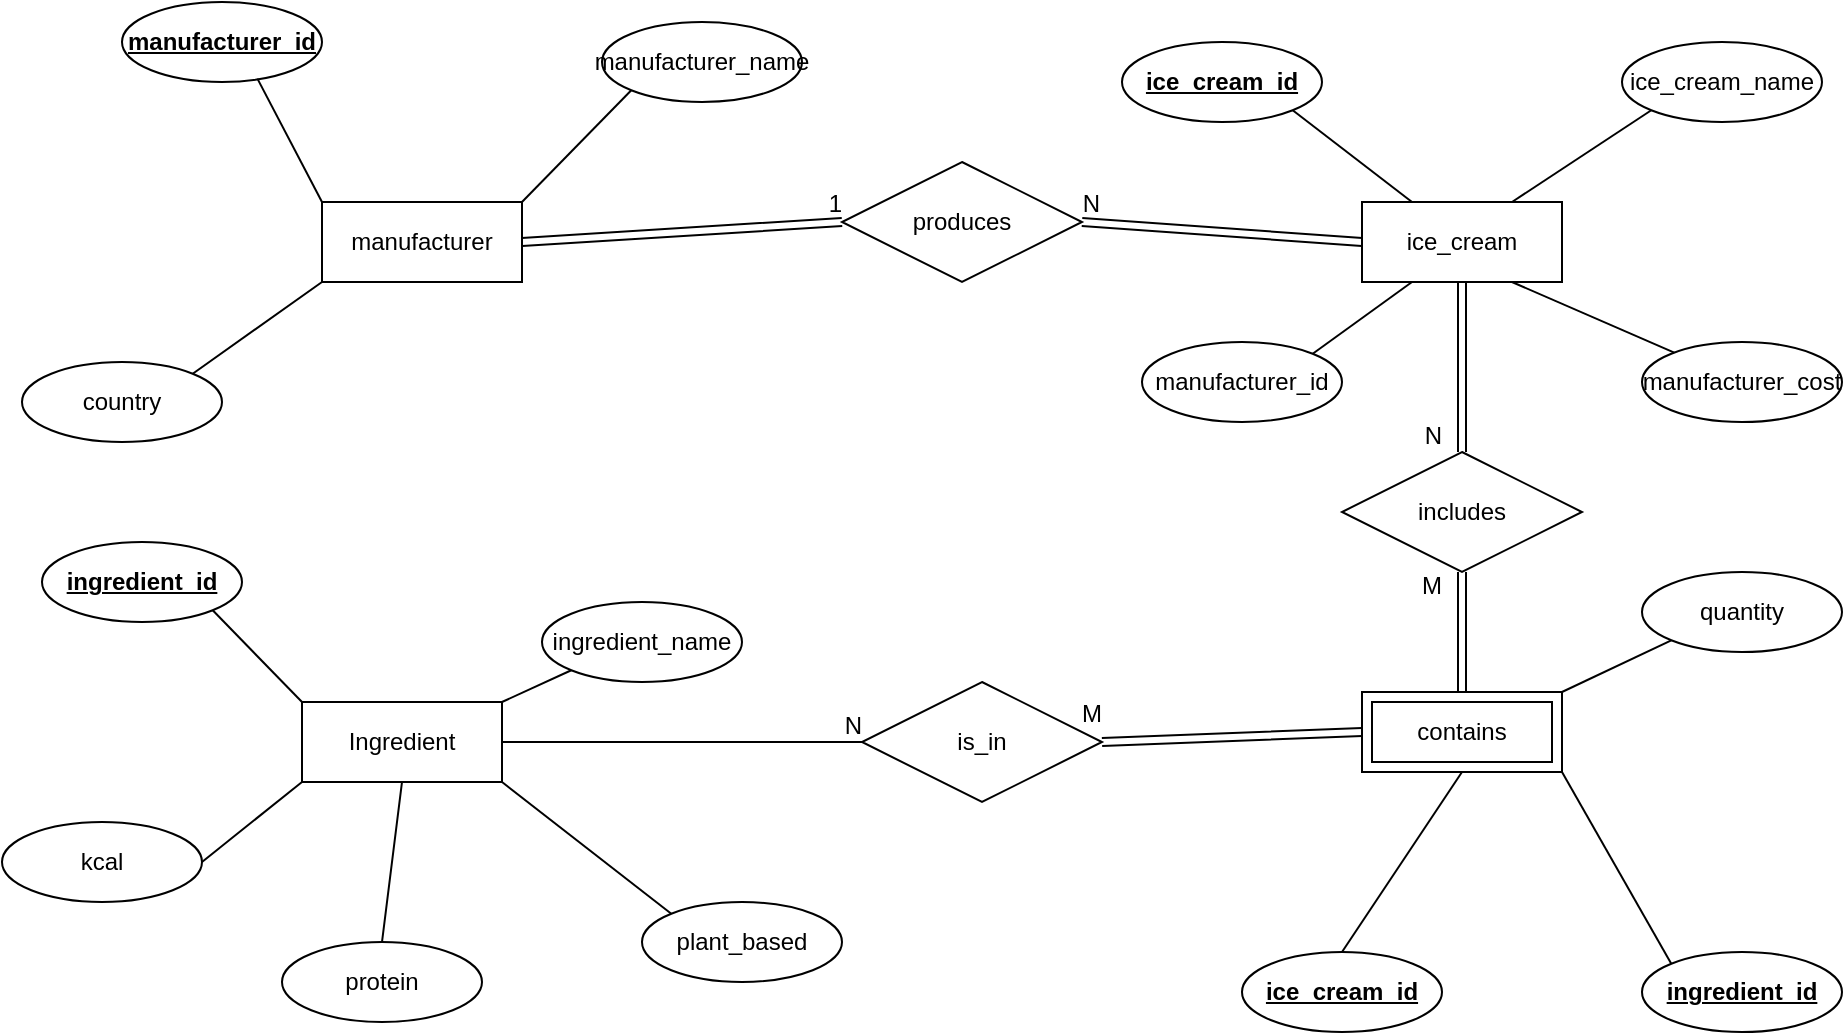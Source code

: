 <mxfile version="17.2.4" type="device"><diagram id="PEtOVyZU7467mOcwJj2y" name="Page-1"><mxGraphModel dx="1209" dy="852" grid="1" gridSize="10" guides="1" tooltips="1" connect="1" arrows="1" fold="1" page="1" pageScale="1" pageWidth="1100" pageHeight="850" math="0" shadow="0"><root><mxCell id="0"/><mxCell id="1" parent="0"/><mxCell id="49gBp7QGD6PA_y_ZjbxI-1" value="ice_cream" style="whiteSpace=wrap;html=1;align=center;" vertex="1" parent="1"><mxGeometry x="760" y="170" width="100" height="40" as="geometry"/></mxCell><mxCell id="49gBp7QGD6PA_y_ZjbxI-2" value="&lt;u&gt;&lt;b&gt;ice_cream_id&lt;/b&gt;&lt;/u&gt;" style="ellipse;whiteSpace=wrap;html=1;align=center;" vertex="1" parent="1"><mxGeometry x="640" y="90" width="100" height="40" as="geometry"/></mxCell><mxCell id="49gBp7QGD6PA_y_ZjbxI-3" value="ice_cream_name" style="ellipse;whiteSpace=wrap;html=1;align=center;" vertex="1" parent="1"><mxGeometry x="890" y="90" width="100" height="40" as="geometry"/></mxCell><mxCell id="49gBp7QGD6PA_y_ZjbxI-4" value="manufacturer_id" style="ellipse;whiteSpace=wrap;html=1;align=center;" vertex="1" parent="1"><mxGeometry x="650" y="240" width="100" height="40" as="geometry"/></mxCell><mxCell id="49gBp7QGD6PA_y_ZjbxI-6" value="manufacturer_cost" style="ellipse;whiteSpace=wrap;html=1;align=center;" vertex="1" parent="1"><mxGeometry x="900" y="240" width="100" height="40" as="geometry"/></mxCell><mxCell id="49gBp7QGD6PA_y_ZjbxI-8" value="" style="endArrow=none;html=1;rounded=0;exitX=0.75;exitY=1;exitDx=0;exitDy=0;" edge="1" parent="1" source="49gBp7QGD6PA_y_ZjbxI-1" target="49gBp7QGD6PA_y_ZjbxI-6"><mxGeometry relative="1" as="geometry"><mxPoint x="800" y="190" as="sourcePoint"/><mxPoint x="960" y="190" as="targetPoint"/></mxGeometry></mxCell><mxCell id="49gBp7QGD6PA_y_ZjbxI-9" value="" style="endArrow=none;html=1;rounded=0;exitX=0.25;exitY=1;exitDx=0;exitDy=0;entryX=1;entryY=0;entryDx=0;entryDy=0;" edge="1" parent="1" source="49gBp7QGD6PA_y_ZjbxI-1" target="49gBp7QGD6PA_y_ZjbxI-4"><mxGeometry relative="1" as="geometry"><mxPoint x="800" y="190" as="sourcePoint"/><mxPoint x="960" y="190" as="targetPoint"/></mxGeometry></mxCell><mxCell id="49gBp7QGD6PA_y_ZjbxI-10" value="" style="endArrow=none;html=1;rounded=0;exitX=0.25;exitY=0;exitDx=0;exitDy=0;entryX=1;entryY=1;entryDx=0;entryDy=0;" edge="1" parent="1" source="49gBp7QGD6PA_y_ZjbxI-1" target="49gBp7QGD6PA_y_ZjbxI-2"><mxGeometry relative="1" as="geometry"><mxPoint x="800" y="190" as="sourcePoint"/><mxPoint x="960" y="190" as="targetPoint"/></mxGeometry></mxCell><mxCell id="49gBp7QGD6PA_y_ZjbxI-11" value="" style="endArrow=none;html=1;rounded=0;exitX=0.75;exitY=0;exitDx=0;exitDy=0;entryX=0;entryY=1;entryDx=0;entryDy=0;" edge="1" parent="1" source="49gBp7QGD6PA_y_ZjbxI-1" target="49gBp7QGD6PA_y_ZjbxI-3"><mxGeometry relative="1" as="geometry"><mxPoint x="800" y="190" as="sourcePoint"/><mxPoint x="960" y="190" as="targetPoint"/></mxGeometry></mxCell><mxCell id="49gBp7QGD6PA_y_ZjbxI-12" value="manufacturer" style="whiteSpace=wrap;html=1;align=center;" vertex="1" parent="1"><mxGeometry x="240" y="170" width="100" height="40" as="geometry"/></mxCell><mxCell id="49gBp7QGD6PA_y_ZjbxI-13" value="Ingredient" style="whiteSpace=wrap;html=1;align=center;" vertex="1" parent="1"><mxGeometry x="230" y="420" width="100" height="40" as="geometry"/></mxCell><mxCell id="49gBp7QGD6PA_y_ZjbxI-15" value="country" style="ellipse;whiteSpace=wrap;html=1;align=center;" vertex="1" parent="1"><mxGeometry x="90" y="250" width="100" height="40" as="geometry"/></mxCell><mxCell id="49gBp7QGD6PA_y_ZjbxI-17" value="&lt;b&gt;&lt;u&gt;manufacturer_id&lt;/u&gt;&lt;/b&gt;" style="ellipse;whiteSpace=wrap;html=1;align=center;" vertex="1" parent="1"><mxGeometry x="140" y="70" width="100" height="40" as="geometry"/></mxCell><mxCell id="49gBp7QGD6PA_y_ZjbxI-18" value="manufacturer_name" style="ellipse;whiteSpace=wrap;html=1;align=center;" vertex="1" parent="1"><mxGeometry x="380" y="80" width="100" height="40" as="geometry"/></mxCell><mxCell id="49gBp7QGD6PA_y_ZjbxI-19" value="ingredient_name" style="ellipse;whiteSpace=wrap;html=1;align=center;" vertex="1" parent="1"><mxGeometry x="350" y="370" width="100" height="40" as="geometry"/></mxCell><mxCell id="49gBp7QGD6PA_y_ZjbxI-20" value="plant_based" style="ellipse;whiteSpace=wrap;html=1;align=center;" vertex="1" parent="1"><mxGeometry x="400" y="520" width="100" height="40" as="geometry"/></mxCell><mxCell id="49gBp7QGD6PA_y_ZjbxI-21" value="protein" style="ellipse;whiteSpace=wrap;html=1;align=center;" vertex="1" parent="1"><mxGeometry x="220" y="540" width="100" height="40" as="geometry"/></mxCell><mxCell id="49gBp7QGD6PA_y_ZjbxI-22" value="kcal" style="ellipse;whiteSpace=wrap;html=1;align=center;" vertex="1" parent="1"><mxGeometry x="80" y="480" width="100" height="40" as="geometry"/></mxCell><mxCell id="49gBp7QGD6PA_y_ZjbxI-23" value="&lt;b&gt;&lt;u&gt;ingredient_id&lt;/u&gt;&lt;/b&gt;" style="ellipse;whiteSpace=wrap;html=1;align=center;" vertex="1" parent="1"><mxGeometry x="100" y="340" width="100" height="40" as="geometry"/></mxCell><mxCell id="49gBp7QGD6PA_y_ZjbxI-26" value="&lt;b&gt;&lt;u&gt;ice_cream_id&lt;/u&gt;&lt;/b&gt;" style="ellipse;whiteSpace=wrap;html=1;align=center;" vertex="1" parent="1"><mxGeometry x="700" y="545" width="100" height="40" as="geometry"/></mxCell><mxCell id="49gBp7QGD6PA_y_ZjbxI-27" value="&lt;b&gt;&lt;u&gt;ingredient_id&lt;/u&gt;&lt;/b&gt;" style="ellipse;whiteSpace=wrap;html=1;align=center;" vertex="1" parent="1"><mxGeometry x="900" y="545" width="100" height="40" as="geometry"/></mxCell><mxCell id="49gBp7QGD6PA_y_ZjbxI-28" value="quantity" style="ellipse;whiteSpace=wrap;html=1;align=center;" vertex="1" parent="1"><mxGeometry x="900" y="355" width="100" height="40" as="geometry"/></mxCell><mxCell id="49gBp7QGD6PA_y_ZjbxI-29" value="contains" style="shape=ext;margin=3;double=1;whiteSpace=wrap;html=1;align=center;" vertex="1" parent="1"><mxGeometry x="760" y="415" width="100" height="40" as="geometry"/></mxCell><mxCell id="49gBp7QGD6PA_y_ZjbxI-30" value="" style="endArrow=none;html=1;rounded=0;exitX=0;exitY=1;exitDx=0;exitDy=0;entryX=1;entryY=0;entryDx=0;entryDy=0;" edge="1" parent="1" source="49gBp7QGD6PA_y_ZjbxI-18" target="49gBp7QGD6PA_y_ZjbxI-12"><mxGeometry width="50" height="50" relative="1" as="geometry"><mxPoint x="500" y="360" as="sourcePoint"/><mxPoint x="550" y="310" as="targetPoint"/></mxGeometry></mxCell><mxCell id="49gBp7QGD6PA_y_ZjbxI-31" value="" style="endArrow=none;html=1;rounded=0;exitX=1;exitY=1;exitDx=0;exitDy=0;entryX=0;entryY=0;entryDx=0;entryDy=0;" edge="1" parent="1" source="49gBp7QGD6PA_y_ZjbxI-23" target="49gBp7QGD6PA_y_ZjbxI-13"><mxGeometry width="50" height="50" relative="1" as="geometry"><mxPoint x="220" y="355" as="sourcePoint"/><mxPoint x="270" y="310" as="targetPoint"/></mxGeometry></mxCell><mxCell id="49gBp7QGD6PA_y_ZjbxI-32" value="" style="endArrow=none;html=1;rounded=0;entryX=0.677;entryY=0.958;entryDx=0;entryDy=0;entryPerimeter=0;exitX=0;exitY=0;exitDx=0;exitDy=0;" edge="1" parent="1" source="49gBp7QGD6PA_y_ZjbxI-12" target="49gBp7QGD6PA_y_ZjbxI-17"><mxGeometry width="50" height="50" relative="1" as="geometry"><mxPoint x="500" y="360" as="sourcePoint"/><mxPoint x="550" y="310" as="targetPoint"/></mxGeometry></mxCell><mxCell id="49gBp7QGD6PA_y_ZjbxI-33" value="" style="endArrow=none;html=1;rounded=0;exitX=1;exitY=0;exitDx=0;exitDy=0;entryX=0;entryY=1;entryDx=0;entryDy=0;" edge="1" parent="1" source="49gBp7QGD6PA_y_ZjbxI-15" target="49gBp7QGD6PA_y_ZjbxI-12"><mxGeometry width="50" height="50" relative="1" as="geometry"><mxPoint x="500" y="360" as="sourcePoint"/><mxPoint x="550" y="310" as="targetPoint"/></mxGeometry></mxCell><mxCell id="49gBp7QGD6PA_y_ZjbxI-34" value="" style="endArrow=none;html=1;rounded=0;exitX=1;exitY=0.5;exitDx=0;exitDy=0;entryX=0;entryY=1;entryDx=0;entryDy=0;" edge="1" parent="1" source="49gBp7QGD6PA_y_ZjbxI-22" target="49gBp7QGD6PA_y_ZjbxI-13"><mxGeometry width="50" height="50" relative="1" as="geometry"><mxPoint x="530" y="240" as="sourcePoint"/><mxPoint x="580" y="190" as="targetPoint"/></mxGeometry></mxCell><mxCell id="49gBp7QGD6PA_y_ZjbxI-35" value="" style="endArrow=none;html=1;rounded=0;exitX=0.5;exitY=0;exitDx=0;exitDy=0;entryX=0.5;entryY=1;entryDx=0;entryDy=0;" edge="1" parent="1" source="49gBp7QGD6PA_y_ZjbxI-21" target="49gBp7QGD6PA_y_ZjbxI-13"><mxGeometry width="50" height="50" relative="1" as="geometry"><mxPoint x="530" y="240" as="sourcePoint"/><mxPoint x="580" y="190" as="targetPoint"/></mxGeometry></mxCell><mxCell id="49gBp7QGD6PA_y_ZjbxI-36" value="" style="endArrow=none;html=1;rounded=0;exitX=0;exitY=0;exitDx=0;exitDy=0;entryX=1;entryY=1;entryDx=0;entryDy=0;" edge="1" parent="1" source="49gBp7QGD6PA_y_ZjbxI-20" target="49gBp7QGD6PA_y_ZjbxI-13"><mxGeometry width="50" height="50" relative="1" as="geometry"><mxPoint x="530" y="240" as="sourcePoint"/><mxPoint x="580" y="190" as="targetPoint"/></mxGeometry></mxCell><mxCell id="49gBp7QGD6PA_y_ZjbxI-37" value="" style="endArrow=none;html=1;rounded=0;exitX=0;exitY=1;exitDx=0;exitDy=0;entryX=1;entryY=0;entryDx=0;entryDy=0;" edge="1" parent="1" source="49gBp7QGD6PA_y_ZjbxI-19" target="49gBp7QGD6PA_y_ZjbxI-13"><mxGeometry width="50" height="50" relative="1" as="geometry"><mxPoint x="530" y="240" as="sourcePoint"/><mxPoint x="580" y="190" as="targetPoint"/></mxGeometry></mxCell><mxCell id="49gBp7QGD6PA_y_ZjbxI-38" value="" style="endArrow=none;html=1;rounded=0;entryX=0;entryY=1;entryDx=0;entryDy=0;exitX=1;exitY=0;exitDx=0;exitDy=0;" edge="1" parent="1" source="49gBp7QGD6PA_y_ZjbxI-29" target="49gBp7QGD6PA_y_ZjbxI-28"><mxGeometry width="50" height="50" relative="1" as="geometry"><mxPoint x="510" y="235" as="sourcePoint"/><mxPoint x="560" y="185" as="targetPoint"/></mxGeometry></mxCell><mxCell id="49gBp7QGD6PA_y_ZjbxI-39" value="" style="endArrow=none;html=1;rounded=0;exitX=0;exitY=0;exitDx=0;exitDy=0;entryX=1;entryY=1;entryDx=0;entryDy=0;" edge="1" parent="1" source="49gBp7QGD6PA_y_ZjbxI-27" target="49gBp7QGD6PA_y_ZjbxI-29"><mxGeometry width="50" height="50" relative="1" as="geometry"><mxPoint x="510" y="235" as="sourcePoint"/><mxPoint x="560" y="185" as="targetPoint"/></mxGeometry></mxCell><mxCell id="49gBp7QGD6PA_y_ZjbxI-40" value="" style="endArrow=none;html=1;rounded=0;exitX=0.5;exitY=0;exitDx=0;exitDy=0;entryX=0.5;entryY=1;entryDx=0;entryDy=0;" edge="1" parent="1" source="49gBp7QGD6PA_y_ZjbxI-26" target="49gBp7QGD6PA_y_ZjbxI-29"><mxGeometry width="50" height="50" relative="1" as="geometry"><mxPoint x="510" y="235" as="sourcePoint"/><mxPoint x="560" y="185" as="targetPoint"/></mxGeometry></mxCell><mxCell id="49gBp7QGD6PA_y_ZjbxI-41" value="produces" style="shape=rhombus;perimeter=rhombusPerimeter;whiteSpace=wrap;html=1;align=center;" vertex="1" parent="1"><mxGeometry x="500" y="150" width="120" height="60" as="geometry"/></mxCell><mxCell id="49gBp7QGD6PA_y_ZjbxI-42" value="" style="shape=link;html=1;rounded=0;exitX=1;exitY=0.5;exitDx=0;exitDy=0;entryX=0;entryY=0.5;entryDx=0;entryDy=0;" edge="1" parent="1" source="49gBp7QGD6PA_y_ZjbxI-12" target="49gBp7QGD6PA_y_ZjbxI-41"><mxGeometry relative="1" as="geometry"><mxPoint x="440" y="330" as="sourcePoint"/><mxPoint x="600" y="330" as="targetPoint"/></mxGeometry></mxCell><mxCell id="49gBp7QGD6PA_y_ZjbxI-43" value="1" style="resizable=0;html=1;align=right;verticalAlign=bottom;" connectable="0" vertex="1" parent="49gBp7QGD6PA_y_ZjbxI-42"><mxGeometry x="1" relative="1" as="geometry"/></mxCell><mxCell id="49gBp7QGD6PA_y_ZjbxI-44" value="" style="shape=link;html=1;rounded=0;entryX=1;entryY=0.5;entryDx=0;entryDy=0;exitX=0;exitY=0.5;exitDx=0;exitDy=0;" edge="1" parent="1" source="49gBp7QGD6PA_y_ZjbxI-1" target="49gBp7QGD6PA_y_ZjbxI-41"><mxGeometry relative="1" as="geometry"><mxPoint x="770" y="180" as="sourcePoint"/><mxPoint x="600" y="330" as="targetPoint"/></mxGeometry></mxCell><mxCell id="49gBp7QGD6PA_y_ZjbxI-45" value="N" style="resizable=0;html=1;align=right;verticalAlign=bottom;" connectable="0" vertex="1" parent="49gBp7QGD6PA_y_ZjbxI-44"><mxGeometry x="1" relative="1" as="geometry"><mxPoint x="10" as="offset"/></mxGeometry></mxCell><mxCell id="49gBp7QGD6PA_y_ZjbxI-46" value="includes" style="shape=rhombus;perimeter=rhombusPerimeter;whiteSpace=wrap;html=1;align=center;" vertex="1" parent="1"><mxGeometry x="750" y="295" width="120" height="60" as="geometry"/></mxCell><mxCell id="49gBp7QGD6PA_y_ZjbxI-47" value="" style="shape=link;html=1;rounded=0;exitX=0.5;exitY=1;exitDx=0;exitDy=0;entryX=0.5;entryY=0;entryDx=0;entryDy=0;" edge="1" parent="1" source="49gBp7QGD6PA_y_ZjbxI-1" target="49gBp7QGD6PA_y_ZjbxI-46"><mxGeometry relative="1" as="geometry"><mxPoint x="460" y="330" as="sourcePoint"/><mxPoint x="850" y="260" as="targetPoint"/></mxGeometry></mxCell><mxCell id="49gBp7QGD6PA_y_ZjbxI-48" value="N" style="resizable=0;html=1;align=right;verticalAlign=bottom;" connectable="0" vertex="1" parent="49gBp7QGD6PA_y_ZjbxI-47"><mxGeometry x="1" relative="1" as="geometry"><mxPoint x="-10" as="offset"/></mxGeometry></mxCell><mxCell id="49gBp7QGD6PA_y_ZjbxI-49" value="" style="shape=link;html=1;rounded=0;entryX=0.5;entryY=1;entryDx=0;entryDy=0;exitX=0.5;exitY=0;exitDx=0;exitDy=0;" edge="1" parent="1" source="49gBp7QGD6PA_y_ZjbxI-29" target="49gBp7QGD6PA_y_ZjbxI-46"><mxGeometry relative="1" as="geometry"><mxPoint x="460" y="330" as="sourcePoint"/><mxPoint x="620" y="330" as="targetPoint"/></mxGeometry></mxCell><mxCell id="49gBp7QGD6PA_y_ZjbxI-50" value="M" style="resizable=0;html=1;align=right;verticalAlign=bottom;" connectable="0" vertex="1" parent="49gBp7QGD6PA_y_ZjbxI-49"><mxGeometry x="1" relative="1" as="geometry"><mxPoint x="-10" y="15" as="offset"/></mxGeometry></mxCell><mxCell id="49gBp7QGD6PA_y_ZjbxI-51" value="is_in" style="shape=rhombus;perimeter=rhombusPerimeter;whiteSpace=wrap;html=1;align=center;" vertex="1" parent="1"><mxGeometry x="510" y="410" width="120" height="60" as="geometry"/></mxCell><mxCell id="49gBp7QGD6PA_y_ZjbxI-52" value="" style="endArrow=none;html=1;rounded=0;exitX=1;exitY=0.5;exitDx=0;exitDy=0;entryX=0;entryY=0.5;entryDx=0;entryDy=0;" edge="1" parent="1" source="49gBp7QGD6PA_y_ZjbxI-13" target="49gBp7QGD6PA_y_ZjbxI-51"><mxGeometry relative="1" as="geometry"><mxPoint x="460" y="400" as="sourcePoint"/><mxPoint x="620" y="400" as="targetPoint"/></mxGeometry></mxCell><mxCell id="49gBp7QGD6PA_y_ZjbxI-53" value="N" style="resizable=0;html=1;align=right;verticalAlign=bottom;" connectable="0" vertex="1" parent="49gBp7QGD6PA_y_ZjbxI-52"><mxGeometry x="1" relative="1" as="geometry"/></mxCell><mxCell id="49gBp7QGD6PA_y_ZjbxI-54" value="" style="shape=link;html=1;rounded=0;entryX=1;entryY=0.5;entryDx=0;entryDy=0;exitX=0;exitY=0.5;exitDx=0;exitDy=0;" edge="1" parent="1" source="49gBp7QGD6PA_y_ZjbxI-29" target="49gBp7QGD6PA_y_ZjbxI-51"><mxGeometry relative="1" as="geometry"><mxPoint x="460" y="400" as="sourcePoint"/><mxPoint x="620" y="400" as="targetPoint"/></mxGeometry></mxCell><mxCell id="49gBp7QGD6PA_y_ZjbxI-55" value="M" style="resizable=0;html=1;align=right;verticalAlign=bottom;" connectable="0" vertex="1" parent="49gBp7QGD6PA_y_ZjbxI-54"><mxGeometry x="1" relative="1" as="geometry"><mxPoint y="-5" as="offset"/></mxGeometry></mxCell></root></mxGraphModel></diagram></mxfile>